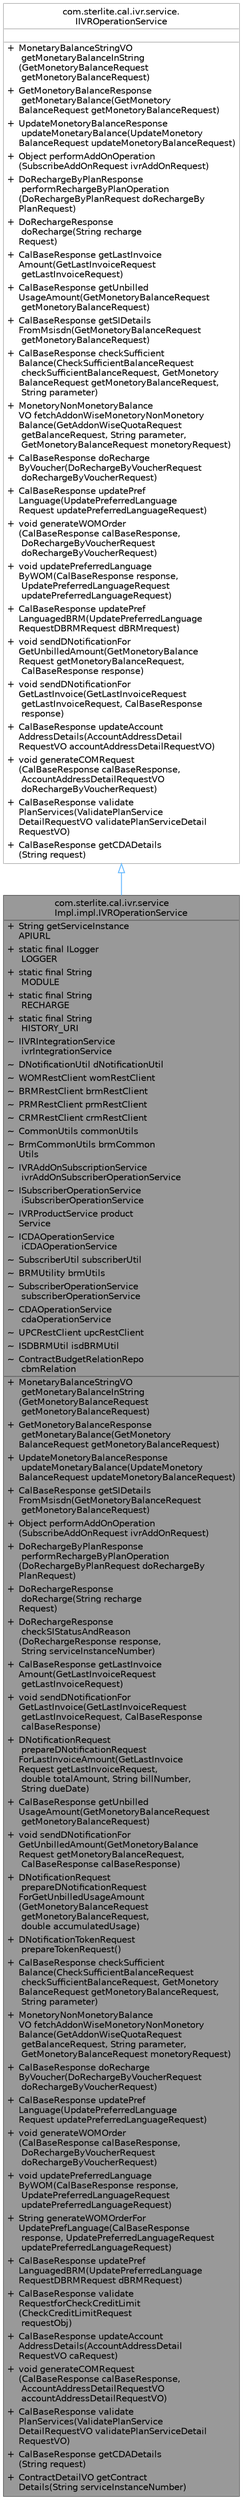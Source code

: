 digraph "com.sterlite.cal.ivr.serviceImpl.impl.IVROperationService"
{
 // LATEX_PDF_SIZE
  bgcolor="transparent";
  edge [fontname=Helvetica,fontsize=10,labelfontname=Helvetica,labelfontsize=10];
  node [fontname=Helvetica,fontsize=10,shape=box,height=0.2,width=0.4];
  Node1 [id="Node000001",shape=plain,label=<<TABLE CELLBORDER="0" BORDER="1"><TR><TD COLSPAN="2" CELLPADDING="1" CELLSPACING="0">com.sterlite.cal.ivr.service<BR ALIGN="LEFT"/>Impl.impl.IVROperationService</TD></TR>
<HR/>
<TR><TD VALIGN="top" CELLPADDING="1" CELLSPACING="0">+</TD><TD VALIGN="top" ALIGN="LEFT" CELLPADDING="1" CELLSPACING="0">String getServiceInstance<BR ALIGN="LEFT"/>APIURL<BR ALIGN="LEFT"/></TD></TR>
<TR><TD VALIGN="top" CELLPADDING="1" CELLSPACING="0">+</TD><TD VALIGN="top" ALIGN="LEFT" CELLPADDING="1" CELLSPACING="0">static final ILogger<BR ALIGN="LEFT"/> LOGGER<BR ALIGN="LEFT"/></TD></TR>
<TR><TD VALIGN="top" CELLPADDING="1" CELLSPACING="0">+</TD><TD VALIGN="top" ALIGN="LEFT" CELLPADDING="1" CELLSPACING="0">static final String<BR ALIGN="LEFT"/> MODULE<BR ALIGN="LEFT"/></TD></TR>
<TR><TD VALIGN="top" CELLPADDING="1" CELLSPACING="0">+</TD><TD VALIGN="top" ALIGN="LEFT" CELLPADDING="1" CELLSPACING="0">static final String<BR ALIGN="LEFT"/> RECHARGE<BR ALIGN="LEFT"/></TD></TR>
<TR><TD VALIGN="top" CELLPADDING="1" CELLSPACING="0">+</TD><TD VALIGN="top" ALIGN="LEFT" CELLPADDING="1" CELLSPACING="0">static final String<BR ALIGN="LEFT"/> HISTORY_URI<BR ALIGN="LEFT"/></TD></TR>
<TR><TD VALIGN="top" CELLPADDING="1" CELLSPACING="0">~</TD><TD VALIGN="top" ALIGN="LEFT" CELLPADDING="1" CELLSPACING="0">IIVRIntegrationService<BR ALIGN="LEFT"/> ivrIntegrationService<BR ALIGN="LEFT"/></TD></TR>
<TR><TD VALIGN="top" CELLPADDING="1" CELLSPACING="0">~</TD><TD VALIGN="top" ALIGN="LEFT" CELLPADDING="1" CELLSPACING="0">DNotificationUtil dNotificationUtil<BR ALIGN="LEFT"/></TD></TR>
<TR><TD VALIGN="top" CELLPADDING="1" CELLSPACING="0">~</TD><TD VALIGN="top" ALIGN="LEFT" CELLPADDING="1" CELLSPACING="0">WOMRestClient womRestClient<BR ALIGN="LEFT"/></TD></TR>
<TR><TD VALIGN="top" CELLPADDING="1" CELLSPACING="0">~</TD><TD VALIGN="top" ALIGN="LEFT" CELLPADDING="1" CELLSPACING="0">BRMRestClient brmRestClient<BR ALIGN="LEFT"/></TD></TR>
<TR><TD VALIGN="top" CELLPADDING="1" CELLSPACING="0">~</TD><TD VALIGN="top" ALIGN="LEFT" CELLPADDING="1" CELLSPACING="0">PRMRestClient prmRestClient<BR ALIGN="LEFT"/></TD></TR>
<TR><TD VALIGN="top" CELLPADDING="1" CELLSPACING="0">~</TD><TD VALIGN="top" ALIGN="LEFT" CELLPADDING="1" CELLSPACING="0">CRMRestClient crmRestClient<BR ALIGN="LEFT"/></TD></TR>
<TR><TD VALIGN="top" CELLPADDING="1" CELLSPACING="0">~</TD><TD VALIGN="top" ALIGN="LEFT" CELLPADDING="1" CELLSPACING="0">CommonUtils commonUtils<BR ALIGN="LEFT"/></TD></TR>
<TR><TD VALIGN="top" CELLPADDING="1" CELLSPACING="0">~</TD><TD VALIGN="top" ALIGN="LEFT" CELLPADDING="1" CELLSPACING="0">BrmCommonUtils brmCommon<BR ALIGN="LEFT"/>Utils<BR ALIGN="LEFT"/></TD></TR>
<TR><TD VALIGN="top" CELLPADDING="1" CELLSPACING="0">~</TD><TD VALIGN="top" ALIGN="LEFT" CELLPADDING="1" CELLSPACING="0">IVRAddOnSubscriptionService<BR ALIGN="LEFT"/> ivrAddOnSubscriberOperationService<BR ALIGN="LEFT"/></TD></TR>
<TR><TD VALIGN="top" CELLPADDING="1" CELLSPACING="0">~</TD><TD VALIGN="top" ALIGN="LEFT" CELLPADDING="1" CELLSPACING="0">ISubscriberOperationService<BR ALIGN="LEFT"/> iSubscriberOperationService<BR ALIGN="LEFT"/></TD></TR>
<TR><TD VALIGN="top" CELLPADDING="1" CELLSPACING="0">~</TD><TD VALIGN="top" ALIGN="LEFT" CELLPADDING="1" CELLSPACING="0">IVRProductService product<BR ALIGN="LEFT"/>Service<BR ALIGN="LEFT"/></TD></TR>
<TR><TD VALIGN="top" CELLPADDING="1" CELLSPACING="0">~</TD><TD VALIGN="top" ALIGN="LEFT" CELLPADDING="1" CELLSPACING="0">ICDAOperationService<BR ALIGN="LEFT"/> iCDAOperationService<BR ALIGN="LEFT"/></TD></TR>
<TR><TD VALIGN="top" CELLPADDING="1" CELLSPACING="0">~</TD><TD VALIGN="top" ALIGN="LEFT" CELLPADDING="1" CELLSPACING="0">SubscriberUtil subscriberUtil<BR ALIGN="LEFT"/></TD></TR>
<TR><TD VALIGN="top" CELLPADDING="1" CELLSPACING="0">~</TD><TD VALIGN="top" ALIGN="LEFT" CELLPADDING="1" CELLSPACING="0">BRMUtility brmUtils<BR ALIGN="LEFT"/></TD></TR>
<TR><TD VALIGN="top" CELLPADDING="1" CELLSPACING="0">~</TD><TD VALIGN="top" ALIGN="LEFT" CELLPADDING="1" CELLSPACING="0">SubscriberOperationService<BR ALIGN="LEFT"/> subscriberOperationService<BR ALIGN="LEFT"/></TD></TR>
<TR><TD VALIGN="top" CELLPADDING="1" CELLSPACING="0">~</TD><TD VALIGN="top" ALIGN="LEFT" CELLPADDING="1" CELLSPACING="0">CDAOperationService<BR ALIGN="LEFT"/> cdaOperationService<BR ALIGN="LEFT"/></TD></TR>
<TR><TD VALIGN="top" CELLPADDING="1" CELLSPACING="0">~</TD><TD VALIGN="top" ALIGN="LEFT" CELLPADDING="1" CELLSPACING="0">UPCRestClient upcRestClient<BR ALIGN="LEFT"/></TD></TR>
<TR><TD VALIGN="top" CELLPADDING="1" CELLSPACING="0">~</TD><TD VALIGN="top" ALIGN="LEFT" CELLPADDING="1" CELLSPACING="0">ISDBRMUtil isdBRMUtil<BR ALIGN="LEFT"/></TD></TR>
<TR><TD VALIGN="top" CELLPADDING="1" CELLSPACING="0">~</TD><TD VALIGN="top" ALIGN="LEFT" CELLPADDING="1" CELLSPACING="0">ContractBudgetRelationRepo<BR ALIGN="LEFT"/> cbmRelation<BR ALIGN="LEFT"/></TD></TR>
<HR/>
<TR><TD VALIGN="top" CELLPADDING="1" CELLSPACING="0">+</TD><TD VALIGN="top" ALIGN="LEFT" CELLPADDING="1" CELLSPACING="0">MonetaryBalanceStringVO<BR ALIGN="LEFT"/> getMonetaryBalanceInString<BR ALIGN="LEFT"/>(GetMonetoryBalanceRequest<BR ALIGN="LEFT"/> getMonetoryBalanceRequest)<BR ALIGN="LEFT"/></TD></TR>
<TR><TD VALIGN="top" CELLPADDING="1" CELLSPACING="0">+</TD><TD VALIGN="top" ALIGN="LEFT" CELLPADDING="1" CELLSPACING="0">GetMonetoryBalanceResponse<BR ALIGN="LEFT"/> getMonetaryBalance(GetMonetory<BR ALIGN="LEFT"/>BalanceRequest getMonetoryBalanceRequest)<BR ALIGN="LEFT"/></TD></TR>
<TR><TD VALIGN="top" CELLPADDING="1" CELLSPACING="0">+</TD><TD VALIGN="top" ALIGN="LEFT" CELLPADDING="1" CELLSPACING="0">UpdateMonetoryBalanceResponse<BR ALIGN="LEFT"/> updateMonetaryBalance(UpdateMonetory<BR ALIGN="LEFT"/>BalanceRequest updateMonetoryBalanceRequest)<BR ALIGN="LEFT"/></TD></TR>
<TR><TD VALIGN="top" CELLPADDING="1" CELLSPACING="0">+</TD><TD VALIGN="top" ALIGN="LEFT" CELLPADDING="1" CELLSPACING="0">CalBaseResponse getSIDetails<BR ALIGN="LEFT"/>FromMsisdn(GetMonetoryBalanceRequest<BR ALIGN="LEFT"/> getMonetoryBalanceRequest)<BR ALIGN="LEFT"/></TD></TR>
<TR><TD VALIGN="top" CELLPADDING="1" CELLSPACING="0">+</TD><TD VALIGN="top" ALIGN="LEFT" CELLPADDING="1" CELLSPACING="0">Object performAddOnOperation<BR ALIGN="LEFT"/>(SubscribeAddOnRequest ivrAddOnRequest)<BR ALIGN="LEFT"/></TD></TR>
<TR><TD VALIGN="top" CELLPADDING="1" CELLSPACING="0">+</TD><TD VALIGN="top" ALIGN="LEFT" CELLPADDING="1" CELLSPACING="0">DoRechargeByPlanResponse<BR ALIGN="LEFT"/> performRechargeByPlanOperation<BR ALIGN="LEFT"/>(DoRechargeByPlanRequest doRechargeBy<BR ALIGN="LEFT"/>PlanRequest)<BR ALIGN="LEFT"/></TD></TR>
<TR><TD VALIGN="top" CELLPADDING="1" CELLSPACING="0">+</TD><TD VALIGN="top" ALIGN="LEFT" CELLPADDING="1" CELLSPACING="0">DoRechargeResponse<BR ALIGN="LEFT"/> doRecharge(String recharge<BR ALIGN="LEFT"/>Request)<BR ALIGN="LEFT"/></TD></TR>
<TR><TD VALIGN="top" CELLPADDING="1" CELLSPACING="0">+</TD><TD VALIGN="top" ALIGN="LEFT" CELLPADDING="1" CELLSPACING="0">DoRechargeResponse<BR ALIGN="LEFT"/> checkSIStatusAndReason<BR ALIGN="LEFT"/>(DoRechargeResponse response,<BR ALIGN="LEFT"/> String serviceInstanceNumber)<BR ALIGN="LEFT"/></TD></TR>
<TR><TD VALIGN="top" CELLPADDING="1" CELLSPACING="0">+</TD><TD VALIGN="top" ALIGN="LEFT" CELLPADDING="1" CELLSPACING="0">CalBaseResponse getLastInvoice<BR ALIGN="LEFT"/>Amount(GetLastInvoiceRequest<BR ALIGN="LEFT"/> getLastInvoiceRequest)<BR ALIGN="LEFT"/></TD></TR>
<TR><TD VALIGN="top" CELLPADDING="1" CELLSPACING="0">+</TD><TD VALIGN="top" ALIGN="LEFT" CELLPADDING="1" CELLSPACING="0">void sendDNotificationFor<BR ALIGN="LEFT"/>GetLastInvoice(GetLastInvoiceRequest<BR ALIGN="LEFT"/> getLastInvoiceRequest, CalBaseResponse<BR ALIGN="LEFT"/> calBaseResponse)<BR ALIGN="LEFT"/></TD></TR>
<TR><TD VALIGN="top" CELLPADDING="1" CELLSPACING="0">+</TD><TD VALIGN="top" ALIGN="LEFT" CELLPADDING="1" CELLSPACING="0">DNotificationRequest<BR ALIGN="LEFT"/> prepareDNotificationRequest<BR ALIGN="LEFT"/>ForLastInvoiceAmount(GetLastInvoice<BR ALIGN="LEFT"/>Request getLastInvoiceRequest,<BR ALIGN="LEFT"/> double totalAmount, String billNumber,<BR ALIGN="LEFT"/> String dueDate)<BR ALIGN="LEFT"/></TD></TR>
<TR><TD VALIGN="top" CELLPADDING="1" CELLSPACING="0">+</TD><TD VALIGN="top" ALIGN="LEFT" CELLPADDING="1" CELLSPACING="0">CalBaseResponse getUnbilled<BR ALIGN="LEFT"/>UsageAmount(GetMonetoryBalanceRequest<BR ALIGN="LEFT"/> getMonetoryBalanceRequest)<BR ALIGN="LEFT"/></TD></TR>
<TR><TD VALIGN="top" CELLPADDING="1" CELLSPACING="0">+</TD><TD VALIGN="top" ALIGN="LEFT" CELLPADDING="1" CELLSPACING="0">void sendDNotificationFor<BR ALIGN="LEFT"/>GetUnbilledAmount(GetMonetoryBalance<BR ALIGN="LEFT"/>Request getMonetoryBalanceRequest,<BR ALIGN="LEFT"/> CalBaseResponse calBaseResponse)<BR ALIGN="LEFT"/></TD></TR>
<TR><TD VALIGN="top" CELLPADDING="1" CELLSPACING="0">+</TD><TD VALIGN="top" ALIGN="LEFT" CELLPADDING="1" CELLSPACING="0">DNotificationRequest<BR ALIGN="LEFT"/> prepareDNotificationRequest<BR ALIGN="LEFT"/>ForGetUnbilledUsageAmount<BR ALIGN="LEFT"/>(GetMonetoryBalanceRequest<BR ALIGN="LEFT"/> getMonetoryBalanceRequest,<BR ALIGN="LEFT"/> double accumulatedUsage)<BR ALIGN="LEFT"/></TD></TR>
<TR><TD VALIGN="top" CELLPADDING="1" CELLSPACING="0">+</TD><TD VALIGN="top" ALIGN="LEFT" CELLPADDING="1" CELLSPACING="0">DNotificationTokenRequest<BR ALIGN="LEFT"/> prepareTokenRequest()<BR ALIGN="LEFT"/></TD></TR>
<TR><TD VALIGN="top" CELLPADDING="1" CELLSPACING="0">+</TD><TD VALIGN="top" ALIGN="LEFT" CELLPADDING="1" CELLSPACING="0">CalBaseResponse checkSufficient<BR ALIGN="LEFT"/>Balance(CheckSufficientBalanceRequest<BR ALIGN="LEFT"/> checkSufficientBalanceRequest, GetMonetory<BR ALIGN="LEFT"/>BalanceRequest getMonetoryBalanceRequest,<BR ALIGN="LEFT"/> String parameter)<BR ALIGN="LEFT"/></TD></TR>
<TR><TD VALIGN="top" CELLPADDING="1" CELLSPACING="0">+</TD><TD VALIGN="top" ALIGN="LEFT" CELLPADDING="1" CELLSPACING="0">MonetoryNonMonetoryBalance<BR ALIGN="LEFT"/>VO fetchAddonWiseMonetoryNonMonetory<BR ALIGN="LEFT"/>Balance(GetAddonWiseQuotaRequest<BR ALIGN="LEFT"/> getBalanceRequest, String parameter,<BR ALIGN="LEFT"/> GetMonetoryBalanceRequest monetoryRequest)<BR ALIGN="LEFT"/></TD></TR>
<TR><TD VALIGN="top" CELLPADDING="1" CELLSPACING="0">+</TD><TD VALIGN="top" ALIGN="LEFT" CELLPADDING="1" CELLSPACING="0">CalBaseResponse doRecharge<BR ALIGN="LEFT"/>ByVoucher(DoRechargeByVoucherRequest<BR ALIGN="LEFT"/> doRechargeByVoucherRequest)<BR ALIGN="LEFT"/></TD></TR>
<TR><TD VALIGN="top" CELLPADDING="1" CELLSPACING="0">+</TD><TD VALIGN="top" ALIGN="LEFT" CELLPADDING="1" CELLSPACING="0">CalBaseResponse updatePref<BR ALIGN="LEFT"/>Language(UpdatePreferredLanguage<BR ALIGN="LEFT"/>Request updatePreferredLanguageRequest)<BR ALIGN="LEFT"/></TD></TR>
<TR><TD VALIGN="top" CELLPADDING="1" CELLSPACING="0">+</TD><TD VALIGN="top" ALIGN="LEFT" CELLPADDING="1" CELLSPACING="0">void generateWOMOrder<BR ALIGN="LEFT"/>(CalBaseResponse calBaseResponse,<BR ALIGN="LEFT"/> DoRechargeByVoucherRequest<BR ALIGN="LEFT"/> doRechargeByVoucherRequest)<BR ALIGN="LEFT"/></TD></TR>
<TR><TD VALIGN="top" CELLPADDING="1" CELLSPACING="0">+</TD><TD VALIGN="top" ALIGN="LEFT" CELLPADDING="1" CELLSPACING="0">void updatePreferredLanguage<BR ALIGN="LEFT"/>ByWOM(CalBaseResponse response,<BR ALIGN="LEFT"/> UpdatePreferredLanguageRequest<BR ALIGN="LEFT"/> updatePreferredLanguageRequest)<BR ALIGN="LEFT"/></TD></TR>
<TR><TD VALIGN="top" CELLPADDING="1" CELLSPACING="0">+</TD><TD VALIGN="top" ALIGN="LEFT" CELLPADDING="1" CELLSPACING="0">String generateWOMOrderFor<BR ALIGN="LEFT"/>UpdatePrefLanguage(CalBaseResponse<BR ALIGN="LEFT"/> response, UpdatePreferredLanguageRequest<BR ALIGN="LEFT"/> updatePreferredLanguageRequest)<BR ALIGN="LEFT"/></TD></TR>
<TR><TD VALIGN="top" CELLPADDING="1" CELLSPACING="0">+</TD><TD VALIGN="top" ALIGN="LEFT" CELLPADDING="1" CELLSPACING="0">CalBaseResponse updatePref<BR ALIGN="LEFT"/>LanguagedBRM(UpdatePreferredLanguage<BR ALIGN="LEFT"/>RequestDBRMRequest dBRMRequest)<BR ALIGN="LEFT"/></TD></TR>
<TR><TD VALIGN="top" CELLPADDING="1" CELLSPACING="0">+</TD><TD VALIGN="top" ALIGN="LEFT" CELLPADDING="1" CELLSPACING="0">CalBaseResponse validate<BR ALIGN="LEFT"/>RequestforCheckCreditLimit<BR ALIGN="LEFT"/>(CheckCreditLimitRequest<BR ALIGN="LEFT"/> requestObj)<BR ALIGN="LEFT"/></TD></TR>
<TR><TD VALIGN="top" CELLPADDING="1" CELLSPACING="0">+</TD><TD VALIGN="top" ALIGN="LEFT" CELLPADDING="1" CELLSPACING="0">CalBaseResponse updateAccount<BR ALIGN="LEFT"/>AddressDetails(AccountAddressDetail<BR ALIGN="LEFT"/>RequestVO caRequest)<BR ALIGN="LEFT"/></TD></TR>
<TR><TD VALIGN="top" CELLPADDING="1" CELLSPACING="0">+</TD><TD VALIGN="top" ALIGN="LEFT" CELLPADDING="1" CELLSPACING="0">void generateCOMRequest<BR ALIGN="LEFT"/>(CalBaseResponse calBaseResponse,<BR ALIGN="LEFT"/> AccountAddressDetailRequestVO<BR ALIGN="LEFT"/> accountAddressDetailRequestVO)<BR ALIGN="LEFT"/></TD></TR>
<TR><TD VALIGN="top" CELLPADDING="1" CELLSPACING="0">+</TD><TD VALIGN="top" ALIGN="LEFT" CELLPADDING="1" CELLSPACING="0">CalBaseResponse validate<BR ALIGN="LEFT"/>PlanServices(ValidatePlanService<BR ALIGN="LEFT"/>DetailRequestVO validatePlanServiceDetail<BR ALIGN="LEFT"/>RequestVO)<BR ALIGN="LEFT"/></TD></TR>
<TR><TD VALIGN="top" CELLPADDING="1" CELLSPACING="0">+</TD><TD VALIGN="top" ALIGN="LEFT" CELLPADDING="1" CELLSPACING="0">CalBaseResponse getCDADetails<BR ALIGN="LEFT"/>(String request)<BR ALIGN="LEFT"/></TD></TR>
<TR><TD VALIGN="top" CELLPADDING="1" CELLSPACING="0">+</TD><TD VALIGN="top" ALIGN="LEFT" CELLPADDING="1" CELLSPACING="0">ContractDetailVO getContract<BR ALIGN="LEFT"/>Details(String serviceInstanceNumber)<BR ALIGN="LEFT"/></TD></TR>
</TABLE>>
,height=0.2,width=0.4,color="gray40", fillcolor="grey60", style="filled", fontcolor="black",tooltip=" "];
  Node2 -> Node1 [id="edge1_Node000001_Node000002",dir="back",color="steelblue1",style="solid",tooltip=" ",arrowtail="onormal"];
  Node2 [id="Node000002",shape=plain,label=<<TABLE CELLBORDER="0" BORDER="1"><TR><TD COLSPAN="2" CELLPADDING="1" CELLSPACING="0">com.sterlite.cal.ivr.service.<BR ALIGN="LEFT"/>IIVROperationService</TD></TR>
<HR/>
<TR><TD COLSPAN="2" CELLPADDING="1" CELLSPACING="0">&nbsp;</TD></TR>
<HR/>
<TR><TD VALIGN="top" CELLPADDING="1" CELLSPACING="0">+</TD><TD VALIGN="top" ALIGN="LEFT" CELLPADDING="1" CELLSPACING="0">MonetaryBalanceStringVO<BR ALIGN="LEFT"/> getMonetaryBalanceInString<BR ALIGN="LEFT"/>(GetMonetoryBalanceRequest<BR ALIGN="LEFT"/> getMonetoryBalanceRequest)<BR ALIGN="LEFT"/></TD></TR>
<TR><TD VALIGN="top" CELLPADDING="1" CELLSPACING="0">+</TD><TD VALIGN="top" ALIGN="LEFT" CELLPADDING="1" CELLSPACING="0">GetMonetoryBalanceResponse<BR ALIGN="LEFT"/> getMonetaryBalance(GetMonetory<BR ALIGN="LEFT"/>BalanceRequest getMonetoryBalanceRequest)<BR ALIGN="LEFT"/></TD></TR>
<TR><TD VALIGN="top" CELLPADDING="1" CELLSPACING="0">+</TD><TD VALIGN="top" ALIGN="LEFT" CELLPADDING="1" CELLSPACING="0">UpdateMonetoryBalanceResponse<BR ALIGN="LEFT"/> updateMonetaryBalance(UpdateMonetory<BR ALIGN="LEFT"/>BalanceRequest updateMonetoryBalanceRequest)<BR ALIGN="LEFT"/></TD></TR>
<TR><TD VALIGN="top" CELLPADDING="1" CELLSPACING="0">+</TD><TD VALIGN="top" ALIGN="LEFT" CELLPADDING="1" CELLSPACING="0">Object performAddOnOperation<BR ALIGN="LEFT"/>(SubscribeAddOnRequest ivrAddOnRequest)<BR ALIGN="LEFT"/></TD></TR>
<TR><TD VALIGN="top" CELLPADDING="1" CELLSPACING="0">+</TD><TD VALIGN="top" ALIGN="LEFT" CELLPADDING="1" CELLSPACING="0">DoRechargeByPlanResponse<BR ALIGN="LEFT"/> performRechargeByPlanOperation<BR ALIGN="LEFT"/>(DoRechargeByPlanRequest doRechargeBy<BR ALIGN="LEFT"/>PlanRequest)<BR ALIGN="LEFT"/></TD></TR>
<TR><TD VALIGN="top" CELLPADDING="1" CELLSPACING="0">+</TD><TD VALIGN="top" ALIGN="LEFT" CELLPADDING="1" CELLSPACING="0">DoRechargeResponse<BR ALIGN="LEFT"/> doRecharge(String recharge<BR ALIGN="LEFT"/>Request)<BR ALIGN="LEFT"/></TD></TR>
<TR><TD VALIGN="top" CELLPADDING="1" CELLSPACING="0">+</TD><TD VALIGN="top" ALIGN="LEFT" CELLPADDING="1" CELLSPACING="0">CalBaseResponse getLastInvoice<BR ALIGN="LEFT"/>Amount(GetLastInvoiceRequest<BR ALIGN="LEFT"/> getLastInvoiceRequest)<BR ALIGN="LEFT"/></TD></TR>
<TR><TD VALIGN="top" CELLPADDING="1" CELLSPACING="0">+</TD><TD VALIGN="top" ALIGN="LEFT" CELLPADDING="1" CELLSPACING="0">CalBaseResponse getUnbilled<BR ALIGN="LEFT"/>UsageAmount(GetMonetoryBalanceRequest<BR ALIGN="LEFT"/> getMonetoryBalanceRequest)<BR ALIGN="LEFT"/></TD></TR>
<TR><TD VALIGN="top" CELLPADDING="1" CELLSPACING="0">+</TD><TD VALIGN="top" ALIGN="LEFT" CELLPADDING="1" CELLSPACING="0">CalBaseResponse getSIDetails<BR ALIGN="LEFT"/>FromMsisdn(GetMonetoryBalanceRequest<BR ALIGN="LEFT"/> getMonetoryBalanceRequest)<BR ALIGN="LEFT"/></TD></TR>
<TR><TD VALIGN="top" CELLPADDING="1" CELLSPACING="0">+</TD><TD VALIGN="top" ALIGN="LEFT" CELLPADDING="1" CELLSPACING="0">CalBaseResponse checkSufficient<BR ALIGN="LEFT"/>Balance(CheckSufficientBalanceRequest<BR ALIGN="LEFT"/> checkSufficientBalanceRequest, GetMonetory<BR ALIGN="LEFT"/>BalanceRequest getMonetoryBalanceRequest,<BR ALIGN="LEFT"/> String parameter)<BR ALIGN="LEFT"/></TD></TR>
<TR><TD VALIGN="top" CELLPADDING="1" CELLSPACING="0">+</TD><TD VALIGN="top" ALIGN="LEFT" CELLPADDING="1" CELLSPACING="0">MonetoryNonMonetoryBalance<BR ALIGN="LEFT"/>VO fetchAddonWiseMonetoryNonMonetory<BR ALIGN="LEFT"/>Balance(GetAddonWiseQuotaRequest<BR ALIGN="LEFT"/> getBalanceRequest, String parameter,<BR ALIGN="LEFT"/> GetMonetoryBalanceRequest monetoryRequest)<BR ALIGN="LEFT"/></TD></TR>
<TR><TD VALIGN="top" CELLPADDING="1" CELLSPACING="0">+</TD><TD VALIGN="top" ALIGN="LEFT" CELLPADDING="1" CELLSPACING="0">CalBaseResponse doRecharge<BR ALIGN="LEFT"/>ByVoucher(DoRechargeByVoucherRequest<BR ALIGN="LEFT"/> doRechargeByVoucherRequest)<BR ALIGN="LEFT"/></TD></TR>
<TR><TD VALIGN="top" CELLPADDING="1" CELLSPACING="0">+</TD><TD VALIGN="top" ALIGN="LEFT" CELLPADDING="1" CELLSPACING="0">CalBaseResponse updatePref<BR ALIGN="LEFT"/>Language(UpdatePreferredLanguage<BR ALIGN="LEFT"/>Request updatePreferredLanguageRequest)<BR ALIGN="LEFT"/></TD></TR>
<TR><TD VALIGN="top" CELLPADDING="1" CELLSPACING="0">+</TD><TD VALIGN="top" ALIGN="LEFT" CELLPADDING="1" CELLSPACING="0">void generateWOMOrder<BR ALIGN="LEFT"/>(CalBaseResponse calBaseResponse,<BR ALIGN="LEFT"/> DoRechargeByVoucherRequest<BR ALIGN="LEFT"/> doRechargeByVoucherRequest)<BR ALIGN="LEFT"/></TD></TR>
<TR><TD VALIGN="top" CELLPADDING="1" CELLSPACING="0">+</TD><TD VALIGN="top" ALIGN="LEFT" CELLPADDING="1" CELLSPACING="0">void updatePreferredLanguage<BR ALIGN="LEFT"/>ByWOM(CalBaseResponse response,<BR ALIGN="LEFT"/> UpdatePreferredLanguageRequest<BR ALIGN="LEFT"/> updatePreferredLanguageRequest)<BR ALIGN="LEFT"/></TD></TR>
<TR><TD VALIGN="top" CELLPADDING="1" CELLSPACING="0">+</TD><TD VALIGN="top" ALIGN="LEFT" CELLPADDING="1" CELLSPACING="0">CalBaseResponse updatePref<BR ALIGN="LEFT"/>LanguagedBRM(UpdatePreferredLanguage<BR ALIGN="LEFT"/>RequestDBRMRequest dBRMrequest)<BR ALIGN="LEFT"/></TD></TR>
<TR><TD VALIGN="top" CELLPADDING="1" CELLSPACING="0">+</TD><TD VALIGN="top" ALIGN="LEFT" CELLPADDING="1" CELLSPACING="0">void sendDNotificationFor<BR ALIGN="LEFT"/>GetUnbilledAmount(GetMonetoryBalance<BR ALIGN="LEFT"/>Request getMonetoryBalanceRequest,<BR ALIGN="LEFT"/> CalBaseResponse response)<BR ALIGN="LEFT"/></TD></TR>
<TR><TD VALIGN="top" CELLPADDING="1" CELLSPACING="0">+</TD><TD VALIGN="top" ALIGN="LEFT" CELLPADDING="1" CELLSPACING="0">void sendDNotificationFor<BR ALIGN="LEFT"/>GetLastInvoice(GetLastInvoiceRequest<BR ALIGN="LEFT"/> getLastInvoiceRequest, CalBaseResponse<BR ALIGN="LEFT"/> response)<BR ALIGN="LEFT"/></TD></TR>
<TR><TD VALIGN="top" CELLPADDING="1" CELLSPACING="0">+</TD><TD VALIGN="top" ALIGN="LEFT" CELLPADDING="1" CELLSPACING="0">CalBaseResponse updateAccount<BR ALIGN="LEFT"/>AddressDetails(AccountAddressDetail<BR ALIGN="LEFT"/>RequestVO accountAddressDetailRequestVO)<BR ALIGN="LEFT"/></TD></TR>
<TR><TD VALIGN="top" CELLPADDING="1" CELLSPACING="0">+</TD><TD VALIGN="top" ALIGN="LEFT" CELLPADDING="1" CELLSPACING="0">void generateCOMRequest<BR ALIGN="LEFT"/>(CalBaseResponse calBaseResponse,<BR ALIGN="LEFT"/> AccountAddressDetailRequestVO<BR ALIGN="LEFT"/> doRechargeByVoucherRequest)<BR ALIGN="LEFT"/></TD></TR>
<TR><TD VALIGN="top" CELLPADDING="1" CELLSPACING="0">+</TD><TD VALIGN="top" ALIGN="LEFT" CELLPADDING="1" CELLSPACING="0">CalBaseResponse validate<BR ALIGN="LEFT"/>PlanServices(ValidatePlanService<BR ALIGN="LEFT"/>DetailRequestVO validatePlanServiceDetail<BR ALIGN="LEFT"/>RequestVO)<BR ALIGN="LEFT"/></TD></TR>
<TR><TD VALIGN="top" CELLPADDING="1" CELLSPACING="0">+</TD><TD VALIGN="top" ALIGN="LEFT" CELLPADDING="1" CELLSPACING="0">CalBaseResponse getCDADetails<BR ALIGN="LEFT"/>(String request)<BR ALIGN="LEFT"/></TD></TR>
</TABLE>>
,height=0.2,width=0.4,color="grey75", fillcolor="white", style="filled",URL="$interfacecom_1_1sterlite_1_1cal_1_1ivr_1_1service_1_1_i_i_v_r_operation_service.html",tooltip=" "];
}
